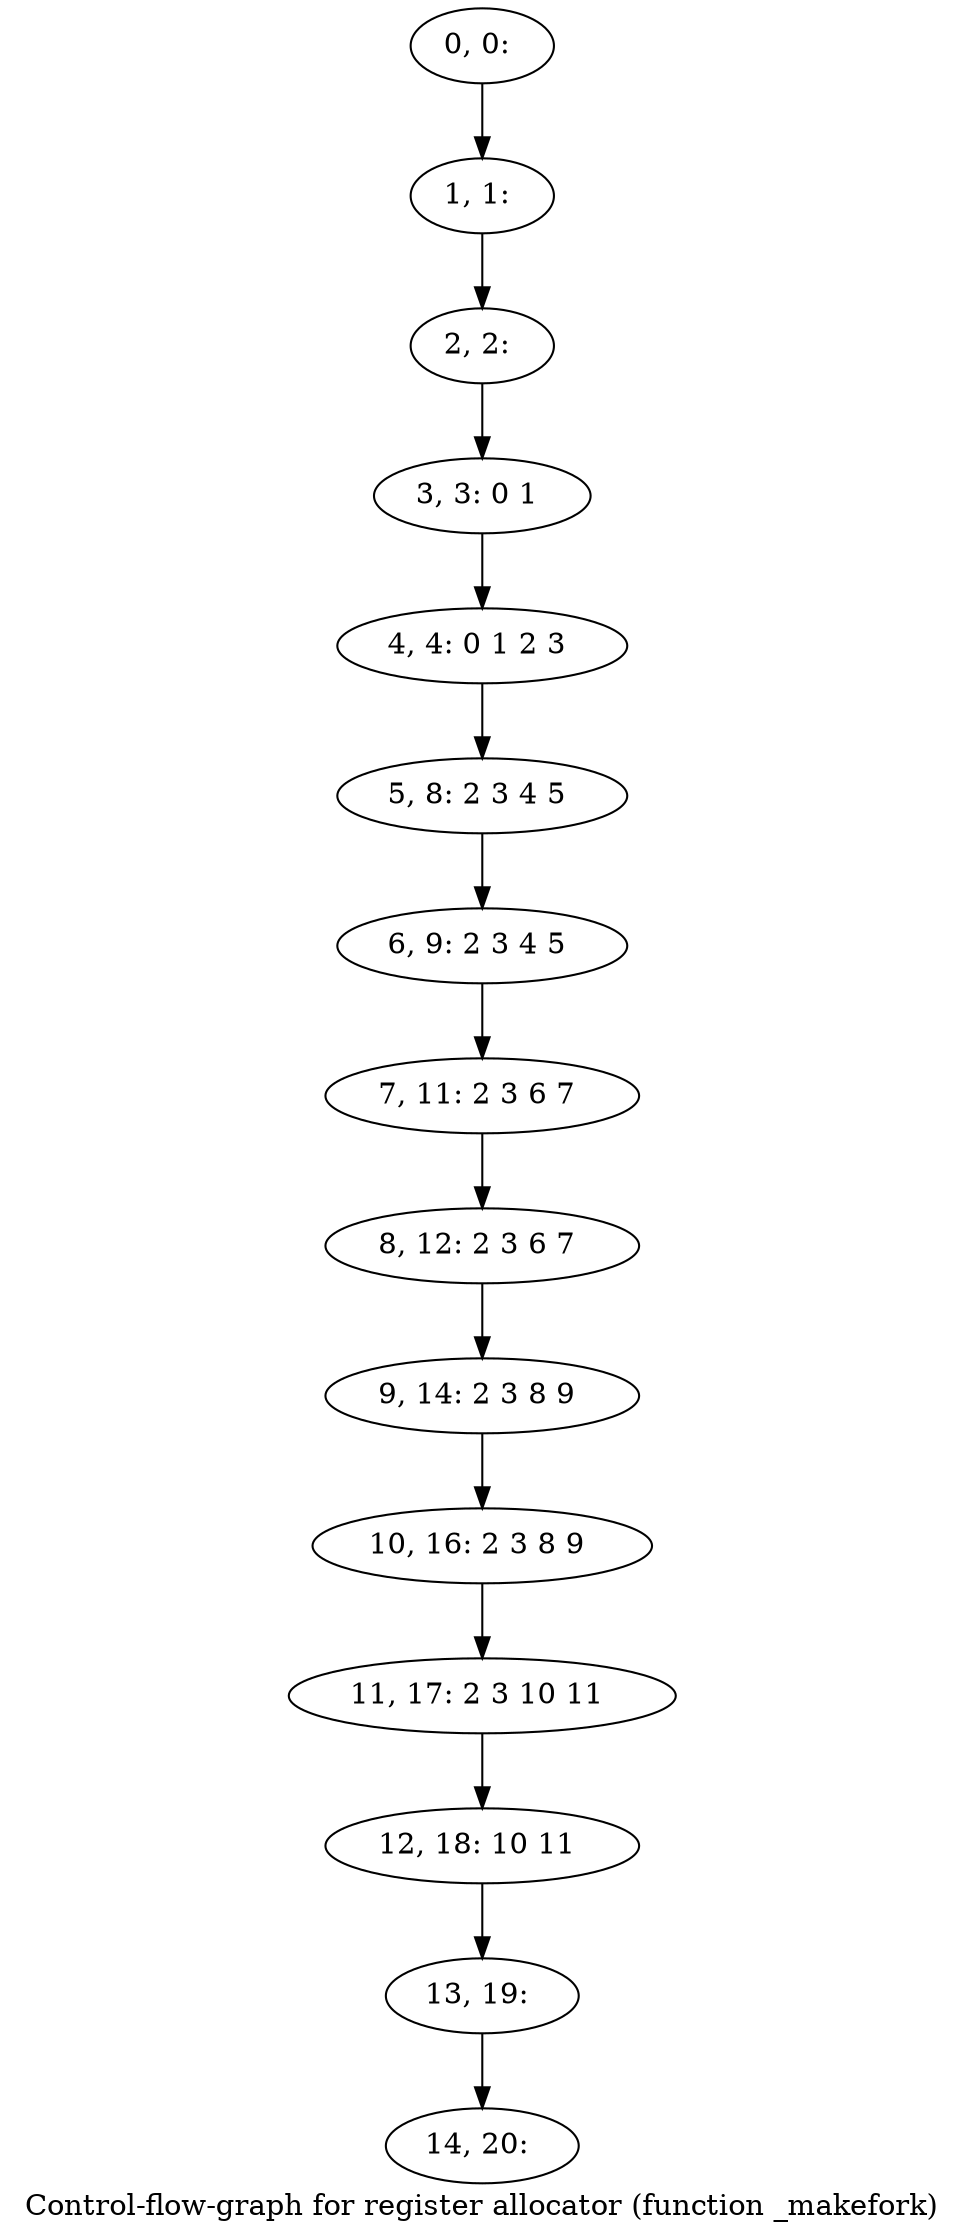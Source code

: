 digraph G {
graph [label="Control-flow-graph for register allocator (function _makefork)"]
0[label="0, 0: "];
1[label="1, 1: "];
2[label="2, 2: "];
3[label="3, 3: 0 1 "];
4[label="4, 4: 0 1 2 3 "];
5[label="5, 8: 2 3 4 5 "];
6[label="6, 9: 2 3 4 5 "];
7[label="7, 11: 2 3 6 7 "];
8[label="8, 12: 2 3 6 7 "];
9[label="9, 14: 2 3 8 9 "];
10[label="10, 16: 2 3 8 9 "];
11[label="11, 17: 2 3 10 11 "];
12[label="12, 18: 10 11 "];
13[label="13, 19: "];
14[label="14, 20: "];
0->1 ;
1->2 ;
2->3 ;
3->4 ;
4->5 ;
5->6 ;
6->7 ;
7->8 ;
8->9 ;
9->10 ;
10->11 ;
11->12 ;
12->13 ;
13->14 ;
}
